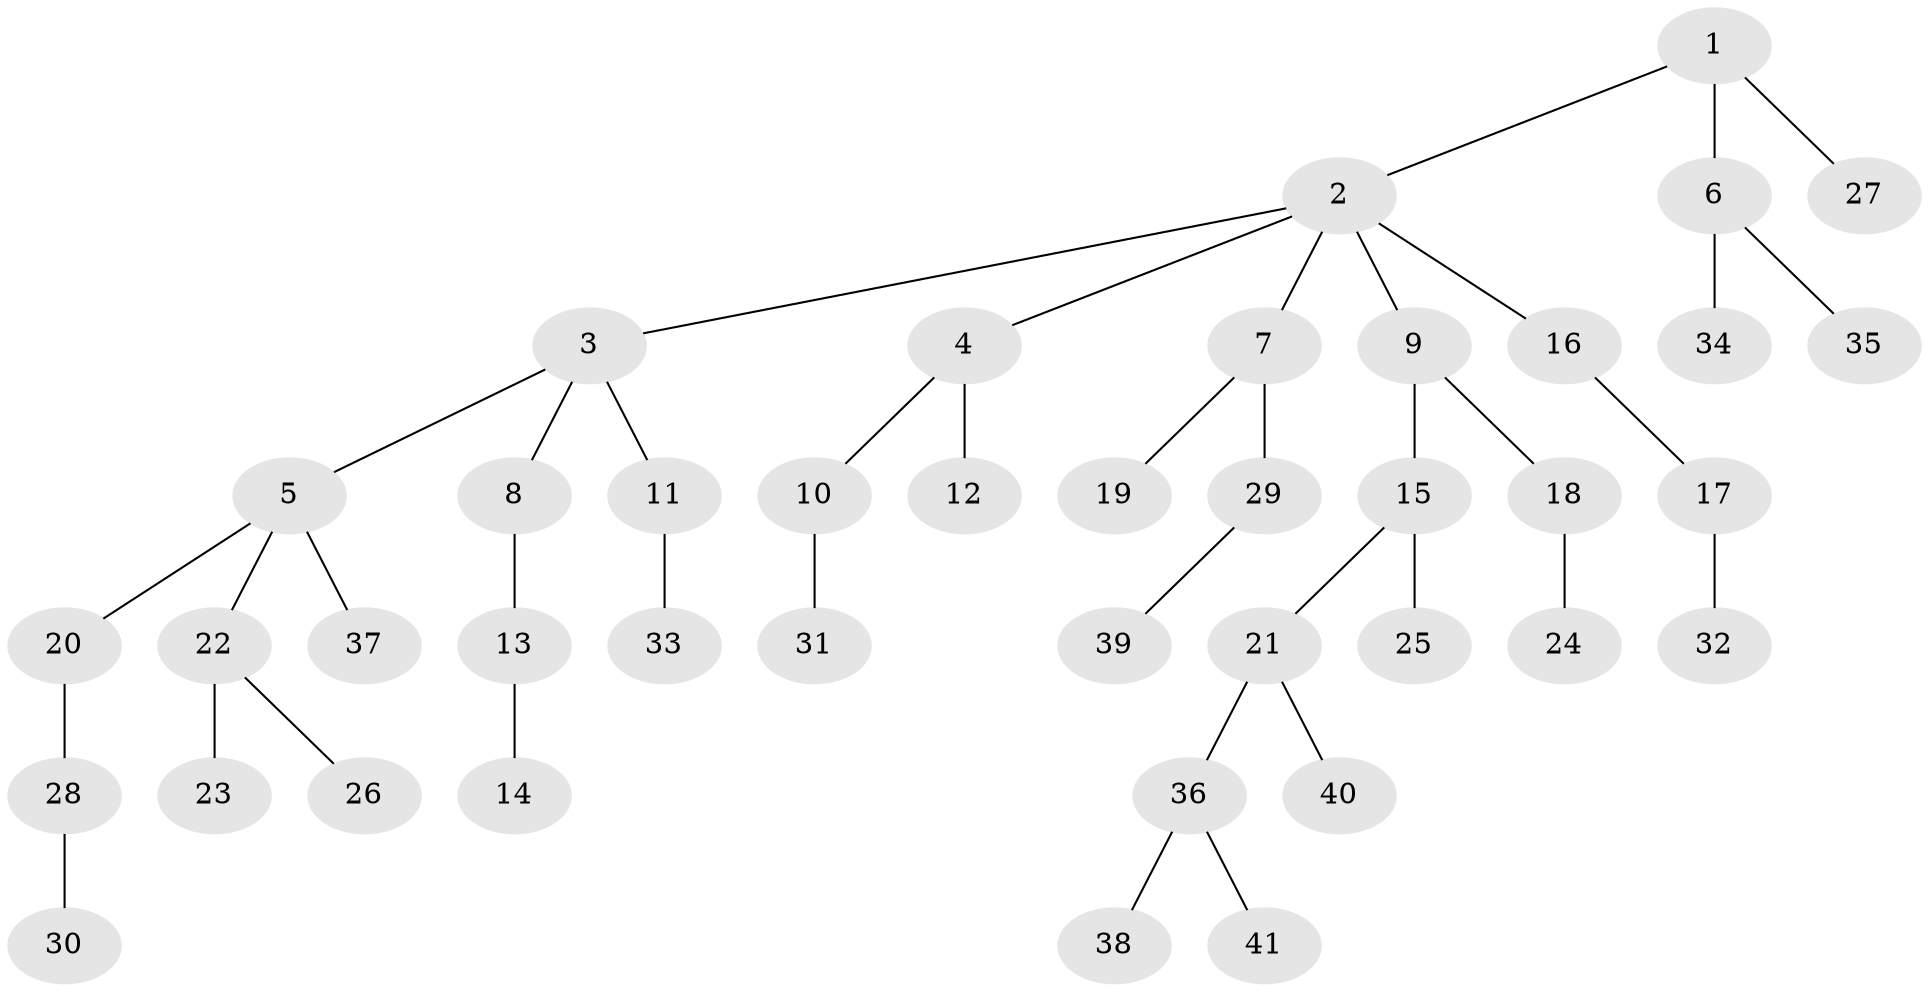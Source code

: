 // original degree distribution, {4: 0.10344827586206896, 7: 0.017241379310344827, 5: 0.034482758620689655, 3: 0.1206896551724138, 1: 0.5517241379310345, 2: 0.1724137931034483}
// Generated by graph-tools (version 1.1) at 2025/51/03/04/25 22:51:37]
// undirected, 41 vertices, 40 edges
graph export_dot {
  node [color=gray90,style=filled];
  1;
  2;
  3;
  4;
  5;
  6;
  7;
  8;
  9;
  10;
  11;
  12;
  13;
  14;
  15;
  16;
  17;
  18;
  19;
  20;
  21;
  22;
  23;
  24;
  25;
  26;
  27;
  28;
  29;
  30;
  31;
  32;
  33;
  34;
  35;
  36;
  37;
  38;
  39;
  40;
  41;
  1 -- 2 [weight=1.0];
  1 -- 6 [weight=1.0];
  1 -- 27 [weight=1.0];
  2 -- 3 [weight=1.0];
  2 -- 4 [weight=1.0];
  2 -- 7 [weight=1.0];
  2 -- 9 [weight=1.0];
  2 -- 16 [weight=1.0];
  3 -- 5 [weight=1.0];
  3 -- 8 [weight=1.0];
  3 -- 11 [weight=1.0];
  4 -- 10 [weight=1.0];
  4 -- 12 [weight=1.0];
  5 -- 20 [weight=1.0];
  5 -- 22 [weight=1.0];
  5 -- 37 [weight=1.0];
  6 -- 34 [weight=1.0];
  6 -- 35 [weight=1.0];
  7 -- 19 [weight=1.0];
  7 -- 29 [weight=1.0];
  8 -- 13 [weight=1.0];
  9 -- 15 [weight=1.0];
  9 -- 18 [weight=1.0];
  10 -- 31 [weight=1.0];
  11 -- 33 [weight=1.0];
  13 -- 14 [weight=1.0];
  15 -- 21 [weight=1.0];
  15 -- 25 [weight=1.0];
  16 -- 17 [weight=1.0];
  17 -- 32 [weight=1.0];
  18 -- 24 [weight=1.0];
  20 -- 28 [weight=1.0];
  21 -- 36 [weight=1.0];
  21 -- 40 [weight=1.0];
  22 -- 23 [weight=1.0];
  22 -- 26 [weight=1.0];
  28 -- 30 [weight=1.0];
  29 -- 39 [weight=1.0];
  36 -- 38 [weight=1.0];
  36 -- 41 [weight=1.0];
}
